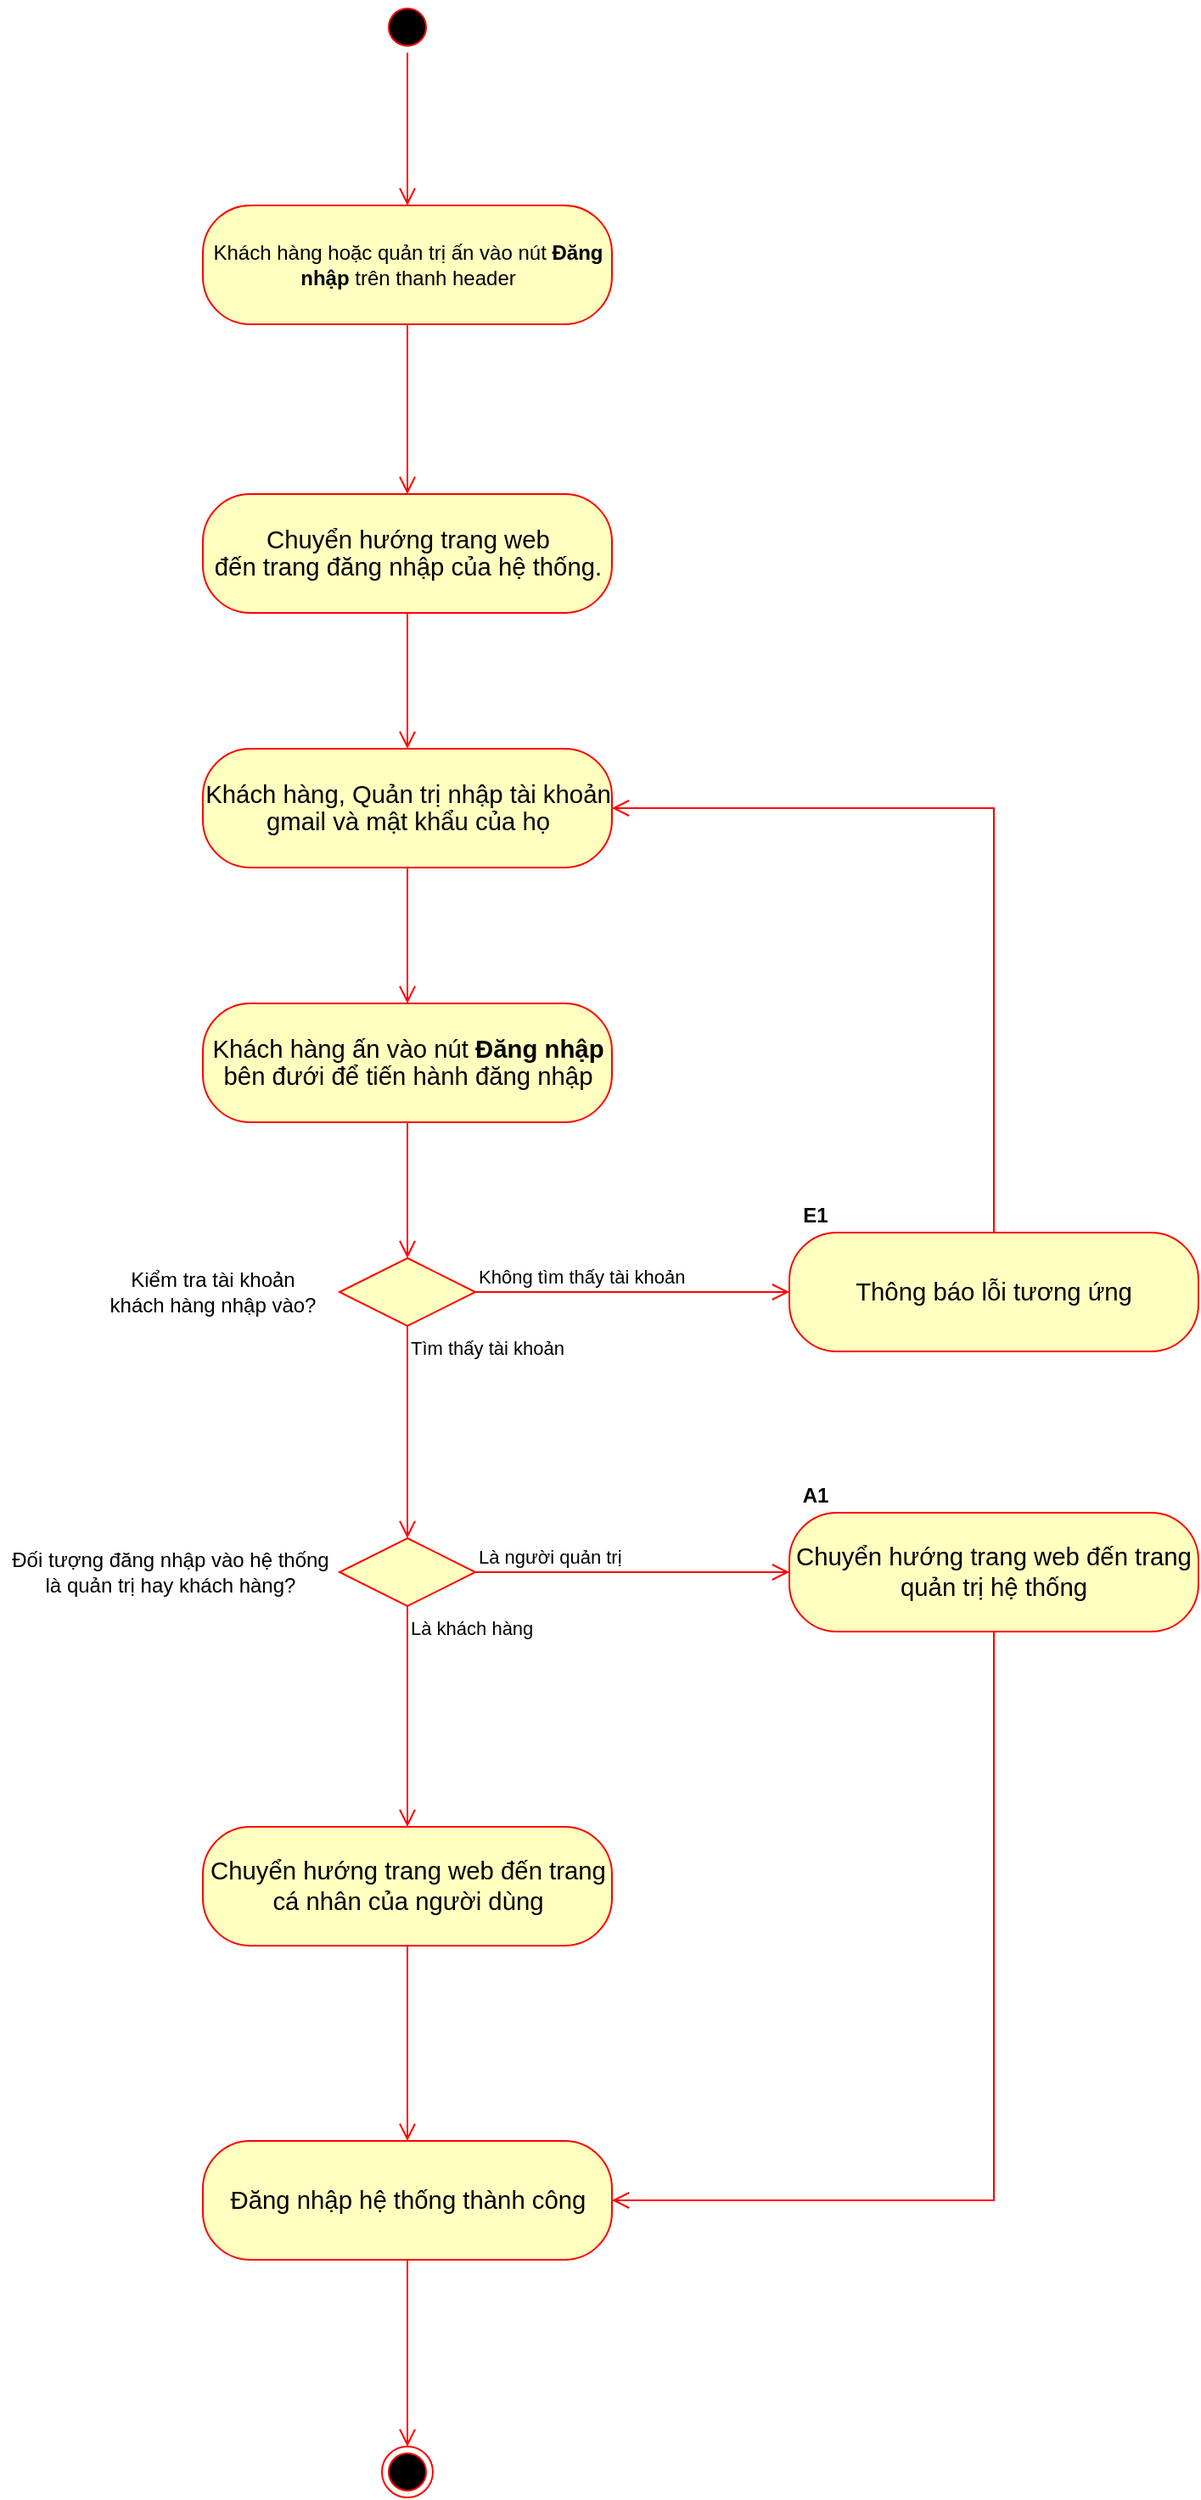 <mxfile version="16.5.1" type="device"><diagram id="AcsiWmHQyFGquYdm_y9N" name="Page-1"><mxGraphModel dx="1296" dy="2165" grid="1" gridSize="10" guides="1" tooltips="1" connect="0" arrows="1" fold="1" page="1" pageScale="1" pageWidth="850" pageHeight="1100" math="0" shadow="0"><root><mxCell id="0"/><mxCell id="1" parent="0"/><mxCell id="16gyaqh5jp1LO1Qn1m7W-1" value="" style="ellipse;html=1;shape=startState;fillColor=#000000;strokeColor=#ff0000;" parent="1" vertex="1"><mxGeometry x="360" y="-940" width="30" height="30" as="geometry"/></mxCell><mxCell id="16gyaqh5jp1LO1Qn1m7W-2" value="" style="edgeStyle=orthogonalEdgeStyle;html=1;verticalAlign=bottom;endArrow=open;endSize=8;strokeColor=#ff0000;rounded=0;" parent="1" source="16gyaqh5jp1LO1Qn1m7W-1" target="16gyaqh5jp1LO1Qn1m7W-3" edge="1"><mxGeometry relative="1" as="geometry"><mxPoint x="372" y="-865" as="targetPoint"/></mxGeometry></mxCell><mxCell id="16gyaqh5jp1LO1Qn1m7W-3" value="Khách hàng hoặc quản trị ấn vào nút &lt;b&gt;Đăng nhập &lt;/b&gt;trên thanh header" style="rounded=1;whiteSpace=wrap;html=1;arcSize=40;fontColor=#000000;fillColor=#ffffc0;strokeColor=#ff0000;" parent="1" vertex="1"><mxGeometry x="254.5" y="-820" width="241" height="70" as="geometry"/></mxCell><mxCell id="xzK1hDwa9qD_tNPJ9lI4-37" value="" style="edgeStyle=orthogonalEdgeStyle;html=1;verticalAlign=bottom;endArrow=open;endSize=8;strokeColor=#ff0000;rounded=0;" parent="1" source="16gyaqh5jp1LO1Qn1m7W-3" target="8aXYKC9Ia5FvpZgOdNuf-6" edge="1"><mxGeometry relative="1" as="geometry"><mxPoint x="380.5" y="-675" as="targetPoint"/><mxPoint x="391.5" y="-490" as="sourcePoint"/><Array as="points"/></mxGeometry></mxCell><mxCell id="xzK1hDwa9qD_tNPJ9lI4-42" value="" style="ellipse;html=1;shape=endState;fillColor=#000000;strokeColor=#ff0000;" parent="1" vertex="1"><mxGeometry x="350" y="175" width="30" height="30" as="geometry"/></mxCell><mxCell id="8aXYKC9Ia5FvpZgOdNuf-6" value="&lt;span style=&quot;font-size: 11.0pt ; line-height: 107% ; font-family: &amp;#34;calibri&amp;#34; , sans-serif&quot;&gt;Chuyển hướng trang web&lt;br/&gt;đến trang đăng nhập của hệ thống.&lt;/span&gt;" style="rounded=1;whiteSpace=wrap;html=1;arcSize=40;fontColor=#000000;fillColor=#ffffc0;strokeColor=#ff0000;" parent="1" vertex="1"><mxGeometry x="254.5" y="-650" width="241" height="70" as="geometry"/></mxCell><mxCell id="8aXYKC9Ia5FvpZgOdNuf-8" value="&lt;span style=&quot;font-size: 11.0pt ; line-height: 107% ; font-family: &amp;#34;calibri&amp;#34; , sans-serif&quot;&gt;Khách hàng, Quản trị nhập tài khoản gmail và mật khẩu của họ&lt;/span&gt;" style="rounded=1;whiteSpace=wrap;html=1;arcSize=40;fontColor=#000000;fillColor=#ffffc0;strokeColor=#ff0000;" parent="1" vertex="1"><mxGeometry x="254.5" y="-500" width="241" height="70" as="geometry"/></mxCell><mxCell id="8aXYKC9Ia5FvpZgOdNuf-23" value="" style="edgeStyle=orthogonalEdgeStyle;html=1;verticalAlign=bottom;endArrow=open;endSize=8;strokeColor=#ff0000;rounded=0;" parent="1" source="8aXYKC9Ia5FvpZgOdNuf-8" target="B8zBDK6l54A6F1ndb-2q-1" edge="1"><mxGeometry relative="1" as="geometry"><mxPoint x="380.5" y="-230" as="targetPoint"/><mxPoint x="391.529" y="120" as="sourcePoint"/><Array as="points"/></mxGeometry></mxCell><mxCell id="8aXYKC9Ia5FvpZgOdNuf-25" value="" style="edgeStyle=orthogonalEdgeStyle;html=1;verticalAlign=bottom;endArrow=open;endSize=8;strokeColor=#ff0000;rounded=0;" parent="1" source="8aXYKC9Ia5FvpZgOdNuf-6" target="8aXYKC9Ia5FvpZgOdNuf-8" edge="1"><mxGeometry relative="1" as="geometry"><mxPoint x="390.5" y="-220.0" as="targetPoint"/><mxPoint x="390.5" y="-310.0" as="sourcePoint"/><Array as="points"/></mxGeometry></mxCell><mxCell id="B8zBDK6l54A6F1ndb-2q-1" value="&lt;span style=&quot;font-size: 11.0pt ; line-height: 107% ; font-family: &amp;#34;calibri&amp;#34; , sans-serif&quot;&gt;Khách hàng ấn vào nút&amp;nbsp;&lt;b&gt;Đăng nhập &lt;/b&gt;bên đưới để tiến hành đăng nhập&lt;/span&gt;" style="rounded=1;whiteSpace=wrap;html=1;arcSize=40;fontColor=#000000;fillColor=#ffffc0;strokeColor=#ff0000;" vertex="1" parent="1"><mxGeometry x="254.5" y="-350" width="241" height="70" as="geometry"/></mxCell><mxCell id="B8zBDK6l54A6F1ndb-2q-3" value="" style="rhombus;whiteSpace=wrap;html=1;fillColor=#ffffc0;strokeColor=#ff0000;" vertex="1" parent="1"><mxGeometry x="335" y="-35" width="80" height="40" as="geometry"/></mxCell><mxCell id="B8zBDK6l54A6F1ndb-2q-4" value="Là người quản trị" style="edgeStyle=orthogonalEdgeStyle;html=1;align=left;verticalAlign=bottom;endArrow=open;endSize=8;strokeColor=#ff0000;rounded=0;" edge="1" source="B8zBDK6l54A6F1ndb-2q-3" parent="1" target="B8zBDK6l54A6F1ndb-2q-7"><mxGeometry x="-1" relative="1" as="geometry"><mxPoint x="515" y="-15" as="targetPoint"/></mxGeometry></mxCell><mxCell id="B8zBDK6l54A6F1ndb-2q-5" value="Là khách hàng" style="edgeStyle=orthogonalEdgeStyle;html=1;align=left;verticalAlign=top;endArrow=open;endSize=8;strokeColor=#ff0000;rounded=0;" edge="1" source="B8zBDK6l54A6F1ndb-2q-3" parent="1" target="B8zBDK6l54A6F1ndb-2q-8"><mxGeometry x="-1" relative="1" as="geometry"><mxPoint x="375" y="65" as="targetPoint"/></mxGeometry></mxCell><mxCell id="B8zBDK6l54A6F1ndb-2q-6" value="" style="edgeStyle=orthogonalEdgeStyle;html=1;verticalAlign=bottom;endArrow=open;endSize=8;strokeColor=#ff0000;rounded=0;" edge="1" parent="1" source="B8zBDK6l54A6F1ndb-2q-1" target="B8zBDK6l54A6F1ndb-2q-9"><mxGeometry relative="1" as="geometry"><mxPoint x="390.5" y="-340" as="targetPoint"/><mxPoint x="390.5" y="-420" as="sourcePoint"/><Array as="points"/></mxGeometry></mxCell><mxCell id="B8zBDK6l54A6F1ndb-2q-7" value="&lt;font face=&quot;calibri, sans-serif&quot;&gt;&lt;span style=&quot;font-size: 14.667px&quot;&gt;Chuyển hướng trang web đến trang quản trị hệ thống&lt;/span&gt;&lt;/font&gt;" style="rounded=1;whiteSpace=wrap;html=1;arcSize=40;fontColor=#000000;fillColor=#ffffc0;strokeColor=#ff0000;" vertex="1" parent="1"><mxGeometry x="600" y="-50" width="241" height="70" as="geometry"/></mxCell><mxCell id="B8zBDK6l54A6F1ndb-2q-8" value="&lt;font face=&quot;calibri, sans-serif&quot;&gt;&lt;span style=&quot;font-size: 14.667px&quot;&gt;Chuyển hướng trang web đến trang cá nhân của người dùng&lt;/span&gt;&lt;/font&gt;" style="rounded=1;whiteSpace=wrap;html=1;arcSize=40;fontColor=#000000;fillColor=#ffffc0;strokeColor=#ff0000;" vertex="1" parent="1"><mxGeometry x="254.5" y="135" width="241" height="70" as="geometry"/></mxCell><mxCell id="B8zBDK6l54A6F1ndb-2q-9" value="" style="rhombus;whiteSpace=wrap;html=1;fillColor=#ffffc0;strokeColor=#ff0000;" vertex="1" parent="1"><mxGeometry x="335" y="-200" width="80" height="40" as="geometry"/></mxCell><mxCell id="B8zBDK6l54A6F1ndb-2q-10" value="Không tìm thấy tài khoản" style="edgeStyle=orthogonalEdgeStyle;html=1;align=left;verticalAlign=bottom;endArrow=open;endSize=8;strokeColor=#ff0000;rounded=0;" edge="1" source="B8zBDK6l54A6F1ndb-2q-9" parent="1" target="B8zBDK6l54A6F1ndb-2q-12"><mxGeometry x="-1" relative="1" as="geometry"><mxPoint x="515" y="-180" as="targetPoint"/></mxGeometry></mxCell><mxCell id="B8zBDK6l54A6F1ndb-2q-11" value="Tìm thấy tài khoản" style="edgeStyle=orthogonalEdgeStyle;html=1;align=left;verticalAlign=top;endArrow=open;endSize=8;strokeColor=#ff0000;rounded=0;" edge="1" source="B8zBDK6l54A6F1ndb-2q-9" parent="1" target="B8zBDK6l54A6F1ndb-2q-3"><mxGeometry x="-1" relative="1" as="geometry"><mxPoint x="375" y="-40" as="targetPoint"/></mxGeometry></mxCell><mxCell id="B8zBDK6l54A6F1ndb-2q-12" value="&lt;font face=&quot;calibri, sans-serif&quot;&gt;&lt;span style=&quot;font-size: 14.667px&quot;&gt;Thông báo lỗi tương ứng&lt;/span&gt;&lt;/font&gt;" style="rounded=1;whiteSpace=wrap;html=1;arcSize=40;fontColor=#000000;fillColor=#ffffc0;strokeColor=#ff0000;" vertex="1" parent="1"><mxGeometry x="600" y="-215" width="241" height="70" as="geometry"/></mxCell><mxCell id="B8zBDK6l54A6F1ndb-2q-13" value="&lt;b&gt;E1&lt;/b&gt;" style="text;html=1;align=center;verticalAlign=middle;resizable=0;points=[];autosize=1;strokeColor=none;fillColor=none;" vertex="1" parent="1"><mxGeometry x="600" y="-235" width="30" height="20" as="geometry"/></mxCell><mxCell id="B8zBDK6l54A6F1ndb-2q-14" value="&lt;b&gt;A1&lt;/b&gt;" style="text;html=1;align=center;verticalAlign=middle;resizable=0;points=[];autosize=1;strokeColor=none;fillColor=none;" vertex="1" parent="1"><mxGeometry x="600" y="-70" width="30" height="20" as="geometry"/></mxCell><mxCell id="B8zBDK6l54A6F1ndb-2q-15" value="Kiểm tra tài khoản &lt;br&gt;khách hàng nhập vào?" style="text;html=1;align=center;verticalAlign=middle;resizable=0;points=[];autosize=1;strokeColor=none;fillColor=none;" vertex="1" parent="1"><mxGeometry x="190" y="-195" width="140" height="30" as="geometry"/></mxCell><mxCell id="B8zBDK6l54A6F1ndb-2q-16" value="Đối tượng đăng nhập vào hệ thống&lt;br&gt;là quản trị hay khách hàng?" style="text;html=1;align=center;verticalAlign=middle;resizable=0;points=[];autosize=1;strokeColor=none;fillColor=none;" vertex="1" parent="1"><mxGeometry x="135" y="-30" width="200" height="30" as="geometry"/></mxCell><mxCell id="B8zBDK6l54A6F1ndb-2q-17" value="" style="edgeStyle=orthogonalEdgeStyle;html=1;verticalAlign=bottom;endArrow=open;endSize=8;strokeColor=#ff0000;rounded=0;" edge="1" parent="1" source="B8zBDK6l54A6F1ndb-2q-12" target="8aXYKC9Ia5FvpZgOdNuf-8"><mxGeometry relative="1" as="geometry"><mxPoint x="385" y="-340" as="targetPoint"/><mxPoint x="385" y="-420" as="sourcePoint"/><Array as="points"><mxPoint x="720" y="-465"/></Array></mxGeometry></mxCell><mxCell id="B8zBDK6l54A6F1ndb-2q-18" value="&lt;font face=&quot;calibri, sans-serif&quot;&gt;&lt;span style=&quot;font-size: 14.667px&quot;&gt;Đăng nhập hệ thống thành công&lt;/span&gt;&lt;/font&gt;" style="rounded=1;whiteSpace=wrap;html=1;arcSize=40;fontColor=#000000;fillColor=#ffffc0;strokeColor=#ff0000;" vertex="1" parent="1"><mxGeometry x="254.5" y="320" width="241" height="70" as="geometry"/></mxCell><mxCell id="B8zBDK6l54A6F1ndb-2q-19" value="" style="edgeStyle=orthogonalEdgeStyle;html=1;verticalAlign=bottom;endArrow=open;endSize=8;strokeColor=#ff0000;rounded=0;" edge="1" parent="1" source="B8zBDK6l54A6F1ndb-2q-8" target="B8zBDK6l54A6F1ndb-2q-18"><mxGeometry relative="1" as="geometry"><mxPoint x="385" y="-190" as="targetPoint"/><mxPoint x="385" y="-270" as="sourcePoint"/><Array as="points"/></mxGeometry></mxCell><mxCell id="B8zBDK6l54A6F1ndb-2q-20" value="" style="edgeStyle=orthogonalEdgeStyle;html=1;verticalAlign=bottom;endArrow=open;endSize=8;strokeColor=#ff0000;rounded=0;" edge="1" parent="1" source="B8zBDK6l54A6F1ndb-2q-7" target="B8zBDK6l54A6F1ndb-2q-18"><mxGeometry relative="1" as="geometry"><mxPoint x="385" y="330" as="targetPoint"/><mxPoint x="385" y="215" as="sourcePoint"/><Array as="points"><mxPoint x="720" y="355"/></Array></mxGeometry></mxCell><mxCell id="B8zBDK6l54A6F1ndb-2q-21" value="" style="ellipse;html=1;shape=endState;fillColor=#000000;strokeColor=#ff0000;" vertex="1" parent="1"><mxGeometry x="360" y="500" width="30" height="30" as="geometry"/></mxCell><mxCell id="B8zBDK6l54A6F1ndb-2q-22" value="" style="edgeStyle=orthogonalEdgeStyle;html=1;verticalAlign=bottom;endArrow=open;endSize=8;strokeColor=#ff0000;rounded=0;" edge="1" parent="1" source="B8zBDK6l54A6F1ndb-2q-18" target="B8zBDK6l54A6F1ndb-2q-21"><mxGeometry relative="1" as="geometry"><mxPoint x="385" y="330" as="targetPoint"/><mxPoint x="385" y="215" as="sourcePoint"/><Array as="points"/></mxGeometry></mxCell></root></mxGraphModel></diagram></mxfile>
